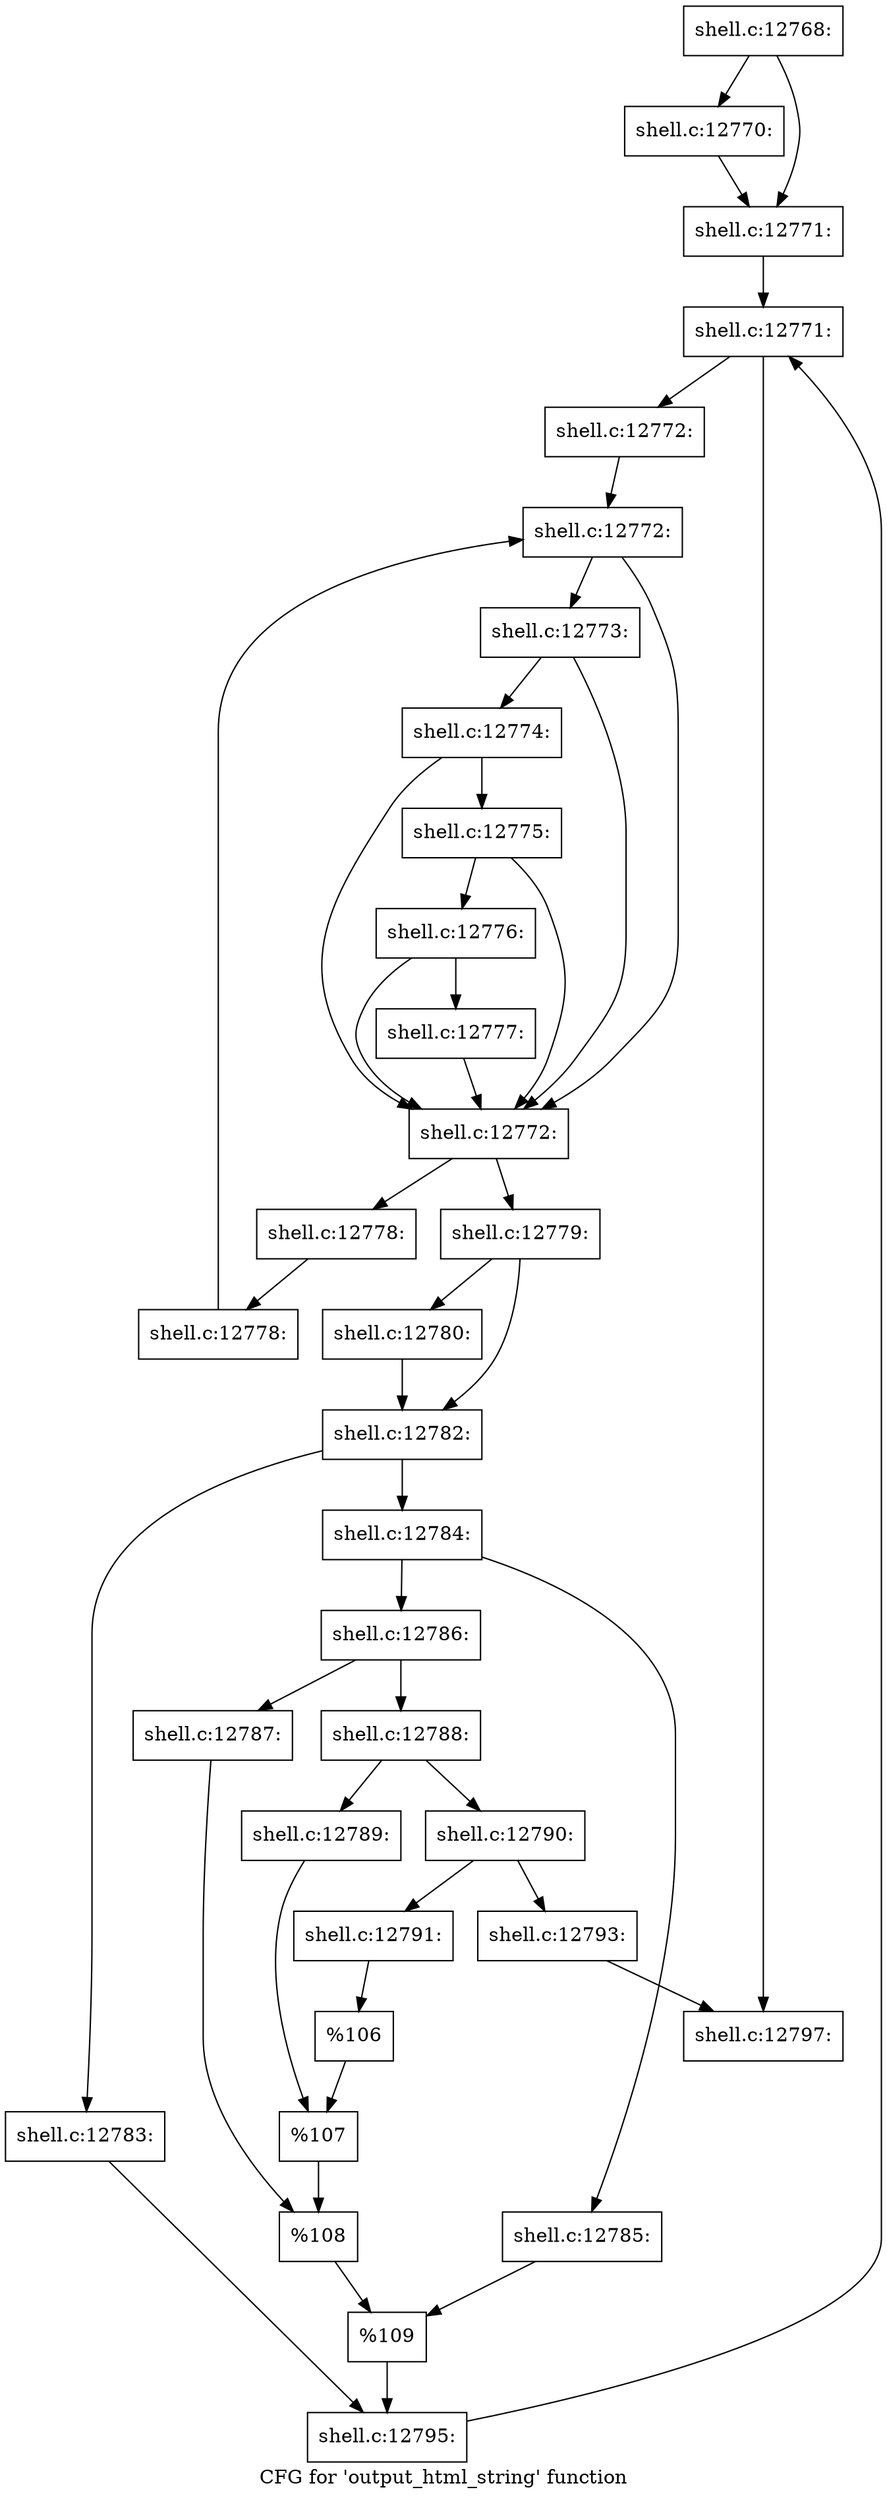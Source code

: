 digraph "CFG for 'output_html_string' function" {
	label="CFG for 'output_html_string' function";

	Node0x560277277a50 [shape=record,label="{shell.c:12768:}"];
	Node0x560277277a50 -> Node0x560277277fd0;
	Node0x560277277a50 -> Node0x56027727b880;
	Node0x560277277fd0 [shape=record,label="{shell.c:12770:}"];
	Node0x560277277fd0 -> Node0x56027727b880;
	Node0x56027727b880 [shape=record,label="{shell.c:12771:}"];
	Node0x56027727b880 -> Node0x56027727bbf0;
	Node0x56027727bbf0 [shape=record,label="{shell.c:12771:}"];
	Node0x56027727bbf0 -> Node0x56027727bf00;
	Node0x56027727bbf0 -> Node0x56027727bce0;
	Node0x56027727bf00 [shape=record,label="{shell.c:12772:}"];
	Node0x56027727bf00 -> Node0x56027727c250;
	Node0x56027727c250 [shape=record,label="{shell.c:12772:}"];
	Node0x56027727c250 -> Node0x56027727c710;
	Node0x56027727c250 -> Node0x56027727c4f0;
	Node0x56027727c710 [shape=record,label="{shell.c:12773:}"];
	Node0x56027727c710 -> Node0x56027727c690;
	Node0x56027727c710 -> Node0x56027727c4f0;
	Node0x56027727c690 [shape=record,label="{shell.c:12774:}"];
	Node0x56027727c690 -> Node0x56027727c610;
	Node0x56027727c690 -> Node0x56027727c4f0;
	Node0x56027727c610 [shape=record,label="{shell.c:12775:}"];
	Node0x56027727c610 -> Node0x56027727c590;
	Node0x56027727c610 -> Node0x56027727c4f0;
	Node0x56027727c590 [shape=record,label="{shell.c:12776:}"];
	Node0x56027727c590 -> Node0x56027727c540;
	Node0x56027727c590 -> Node0x56027727c4f0;
	Node0x56027727c540 [shape=record,label="{shell.c:12777:}"];
	Node0x56027727c540 -> Node0x56027727c4f0;
	Node0x56027727c4f0 [shape=record,label="{shell.c:12772:}"];
	Node0x56027727c4f0 -> Node0x56027727c470;
	Node0x56027727c4f0 -> Node0x56027727c0a0;
	Node0x56027727c470 [shape=record,label="{shell.c:12778:}"];
	Node0x56027727c470 -> Node0x56027727c3e0;
	Node0x56027727c3e0 [shape=record,label="{shell.c:12778:}"];
	Node0x56027727c3e0 -> Node0x56027727c250;
	Node0x56027727c0a0 [shape=record,label="{shell.c:12779:}"];
	Node0x56027727c0a0 -> Node0x56027727eb90;
	Node0x56027727c0a0 -> Node0x56027727ebe0;
	Node0x56027727eb90 [shape=record,label="{shell.c:12780:}"];
	Node0x56027727eb90 -> Node0x56027727ebe0;
	Node0x56027727ebe0 [shape=record,label="{shell.c:12782:}"];
	Node0x56027727ebe0 -> Node0x56027727f350;
	Node0x56027727ebe0 -> Node0x56027727f3f0;
	Node0x56027727f350 [shape=record,label="{shell.c:12783:}"];
	Node0x56027727f350 -> Node0x56027727f3a0;
	Node0x56027727f3f0 [shape=record,label="{shell.c:12784:}"];
	Node0x56027727f3f0 -> Node0x56027727fda0;
	Node0x56027727f3f0 -> Node0x56027727fe40;
	Node0x56027727fda0 [shape=record,label="{shell.c:12785:}"];
	Node0x56027727fda0 -> Node0x56027727fdf0;
	Node0x56027727fe40 [shape=record,label="{shell.c:12786:}"];
	Node0x56027727fe40 -> Node0x5602772807f0;
	Node0x56027727fe40 -> Node0x560277280890;
	Node0x5602772807f0 [shape=record,label="{shell.c:12787:}"];
	Node0x5602772807f0 -> Node0x560277280840;
	Node0x560277280890 [shape=record,label="{shell.c:12788:}"];
	Node0x560277280890 -> Node0x5602772812c0;
	Node0x560277280890 -> Node0x560277281360;
	Node0x5602772812c0 [shape=record,label="{shell.c:12789:}"];
	Node0x5602772812c0 -> Node0x560277281310;
	Node0x560277281360 [shape=record,label="{shell.c:12790:}"];
	Node0x560277281360 -> Node0x560277281d90;
	Node0x560277281360 -> Node0x560277281e30;
	Node0x560277281d90 [shape=record,label="{shell.c:12791:}"];
	Node0x560277281d90 -> Node0x560277281de0;
	Node0x560277281e30 [shape=record,label="{shell.c:12793:}"];
	Node0x560277281e30 -> Node0x56027727bce0;
	Node0x560277281de0 [shape=record,label="{%106}"];
	Node0x560277281de0 -> Node0x560277281310;
	Node0x560277281310 [shape=record,label="{%107}"];
	Node0x560277281310 -> Node0x560277280840;
	Node0x560277280840 [shape=record,label="{%108}"];
	Node0x560277280840 -> Node0x56027727fdf0;
	Node0x56027727fdf0 [shape=record,label="{%109}"];
	Node0x56027727fdf0 -> Node0x56027727f3a0;
	Node0x56027727f3a0 [shape=record,label="{shell.c:12795:}"];
	Node0x56027727f3a0 -> Node0x56027727bbf0;
	Node0x56027727bce0 [shape=record,label="{shell.c:12797:}"];
}
